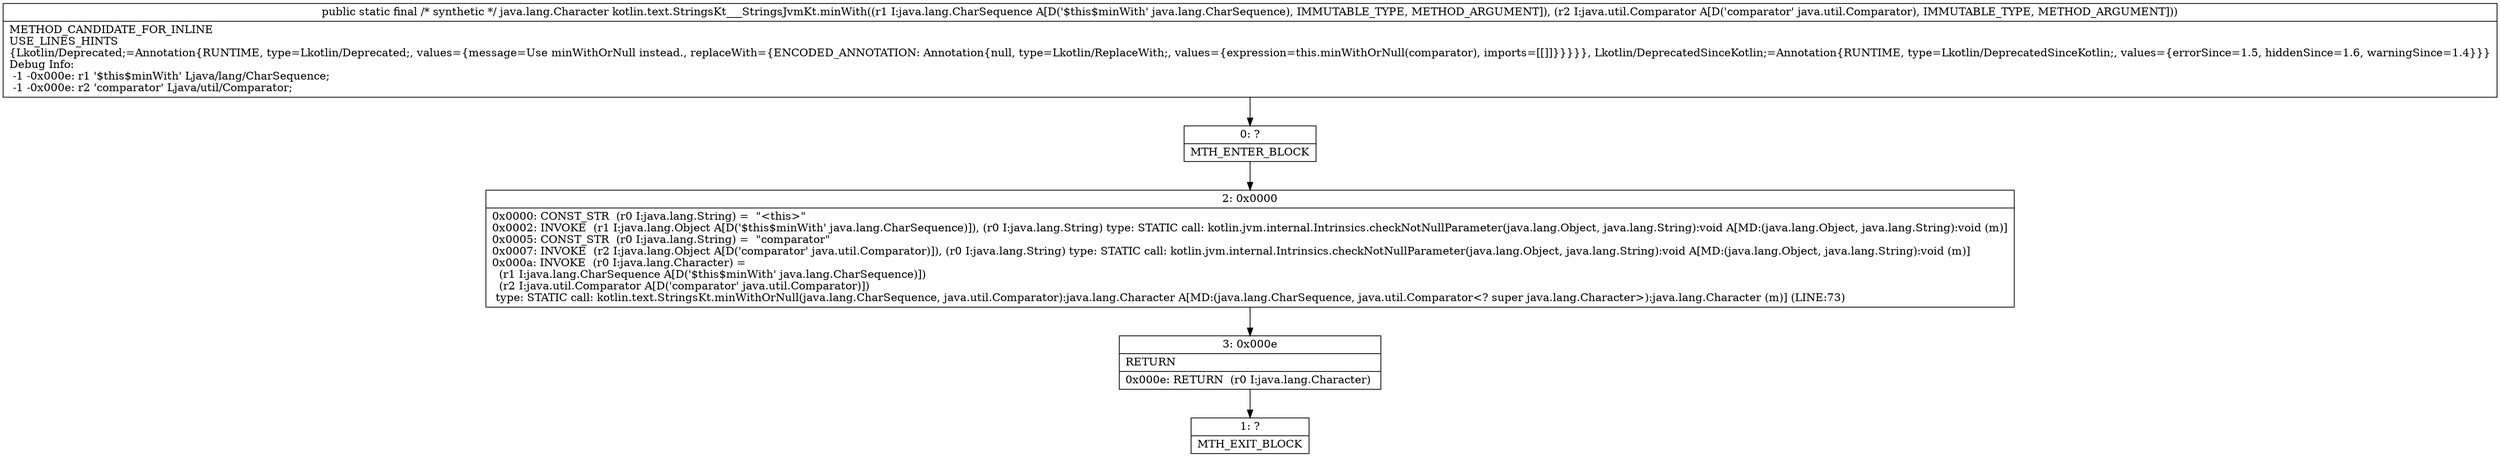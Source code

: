 digraph "CFG forkotlin.text.StringsKt___StringsJvmKt.minWith(Ljava\/lang\/CharSequence;Ljava\/util\/Comparator;)Ljava\/lang\/Character;" {
Node_0 [shape=record,label="{0\:\ ?|MTH_ENTER_BLOCK\l}"];
Node_2 [shape=record,label="{2\:\ 0x0000|0x0000: CONST_STR  (r0 I:java.lang.String) =  \"\<this\>\" \l0x0002: INVOKE  (r1 I:java.lang.Object A[D('$this$minWith' java.lang.CharSequence)]), (r0 I:java.lang.String) type: STATIC call: kotlin.jvm.internal.Intrinsics.checkNotNullParameter(java.lang.Object, java.lang.String):void A[MD:(java.lang.Object, java.lang.String):void (m)]\l0x0005: CONST_STR  (r0 I:java.lang.String) =  \"comparator\" \l0x0007: INVOKE  (r2 I:java.lang.Object A[D('comparator' java.util.Comparator)]), (r0 I:java.lang.String) type: STATIC call: kotlin.jvm.internal.Intrinsics.checkNotNullParameter(java.lang.Object, java.lang.String):void A[MD:(java.lang.Object, java.lang.String):void (m)]\l0x000a: INVOKE  (r0 I:java.lang.Character) = \l  (r1 I:java.lang.CharSequence A[D('$this$minWith' java.lang.CharSequence)])\l  (r2 I:java.util.Comparator A[D('comparator' java.util.Comparator)])\l type: STATIC call: kotlin.text.StringsKt.minWithOrNull(java.lang.CharSequence, java.util.Comparator):java.lang.Character A[MD:(java.lang.CharSequence, java.util.Comparator\<? super java.lang.Character\>):java.lang.Character (m)] (LINE:73)\l}"];
Node_3 [shape=record,label="{3\:\ 0x000e|RETURN\l|0x000e: RETURN  (r0 I:java.lang.Character) \l}"];
Node_1 [shape=record,label="{1\:\ ?|MTH_EXIT_BLOCK\l}"];
MethodNode[shape=record,label="{public static final \/* synthetic *\/ java.lang.Character kotlin.text.StringsKt___StringsJvmKt.minWith((r1 I:java.lang.CharSequence A[D('$this$minWith' java.lang.CharSequence), IMMUTABLE_TYPE, METHOD_ARGUMENT]), (r2 I:java.util.Comparator A[D('comparator' java.util.Comparator), IMMUTABLE_TYPE, METHOD_ARGUMENT]))  | METHOD_CANDIDATE_FOR_INLINE\lUSE_LINES_HINTS\l\{Lkotlin\/Deprecated;=Annotation\{RUNTIME, type=Lkotlin\/Deprecated;, values=\{message=Use minWithOrNull instead., replaceWith=\{ENCODED_ANNOTATION: Annotation\{null, type=Lkotlin\/ReplaceWith;, values=\{expression=this.minWithOrNull(comparator), imports=[[]]\}\}\}\}\}, Lkotlin\/DeprecatedSinceKotlin;=Annotation\{RUNTIME, type=Lkotlin\/DeprecatedSinceKotlin;, values=\{errorSince=1.5, hiddenSince=1.6, warningSince=1.4\}\}\}\lDebug Info:\l  \-1 \-0x000e: r1 '$this$minWith' Ljava\/lang\/CharSequence;\l  \-1 \-0x000e: r2 'comparator' Ljava\/util\/Comparator;\l}"];
MethodNode -> Node_0;Node_0 -> Node_2;
Node_2 -> Node_3;
Node_3 -> Node_1;
}

